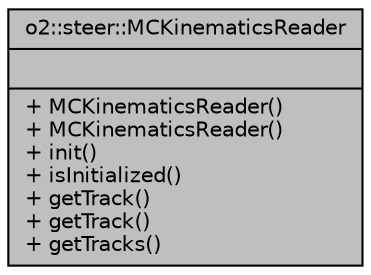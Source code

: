 digraph "o2::steer::MCKinematicsReader"
{
 // INTERACTIVE_SVG=YES
  bgcolor="transparent";
  edge [fontname="Helvetica",fontsize="10",labelfontname="Helvetica",labelfontsize="10"];
  node [fontname="Helvetica",fontsize="10",shape=record];
  Node1 [label="{o2::steer::MCKinematicsReader\n||+ MCKinematicsReader()\l+ MCKinematicsReader()\l+ init()\l+ isInitialized()\l+ getTrack()\l+ getTrack()\l+ getTracks()\l}",height=0.2,width=0.4,color="black", fillcolor="grey75", style="filled", fontcolor="black"];
}
